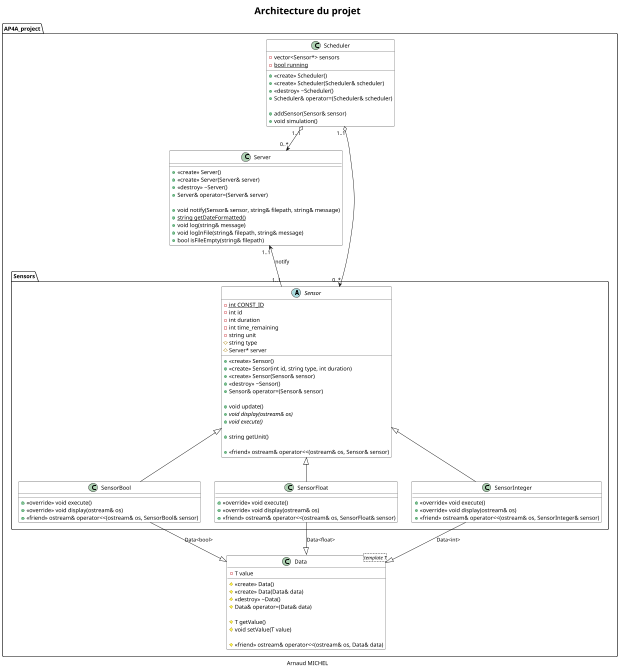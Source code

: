 @startuml

scale 0.39725

skinparam title {
    FontSize 24
}

skinparam class {
    BackgroundColor White
    ArrowColor Black
    BorderColor Black
    FontColor Black
}



title Architecture du projet

package AP4A_project{
    class Server{
        + <<create>> Server()
        + <<create>> Server(Server& server)
        + <<destroy>> ~Server()
        + Server& operator=(Server& server)

        + void notify(Sensor& sensor, string& filepath, string& message)
        + {static} string getDateFormatted()
        + void log(string& message)
        + void logInFile(string& filepath, string& message)
        + bool isFileEmpty(string& filepath)
    }

    class Scheduler{
        - vector<Sensor*> sensors
        - {static} bool running

        + <<create>> Scheduler()
        + <<create>> Scheduler(Scheduler& scheduler)
        + <<destroy>> ~Scheduler()
        + Scheduler& operator=(Scheduler& scheduler)

        + addSensor(Sensor& sensor)
        + void simulation()
    }

    Scheduler "1..1" o--> "0..*" Server

    package Sensors{
        abstract class Sensor{
            - {static} int CONST_ID
            - int id
            - int duration
            - int time_remaining
            - string unit
            # string type
            # Server* server


            + <<create>> Sensor()
            + <<create>> Sensor(int id, string type, int duration)
            + <<create>> Sensor(Sensor& sensor)
            + <<destroy>> ~Sensor()
            + Sensor& operator=(Sensor& sensor)

            + void update()
            + {abstract} void display(ostream& os)
            + {abstract} void execute()

            + string getUnit()

            + <<friend>> ostream& operator<<(ostream& os, Sensor& sensor)
        }

        Server "1..1" <-- "1..1" Sensor: notify

        class SensorBool{
            + <<override>> void execute()
            + <<override>> void display(ostream& os)
            + <<friend>> ostream& operator<<(ostream& os, SensorBool& sensor)
        }

        class SensorFloat{
            + <<override>> void execute()
            + <<override>> void display(ostream& os)
            + <<friend>> ostream& operator<<(ostream& os, SensorFloat& sensor)
        }

        class SensorInteger{
            + <<override>> void execute()
            + <<override>> void display(ostream& os)
            + <<friend>> ostream& operator<<(ostream& os, SensorInteger& sensor)
        }

        Sensor <|-- SensorBool
        Sensor <|-- SensorFloat
        Sensor <|-- SensorInteger

        Scheduler "1..1" o--> "0..*" Sensor
    }

    class Data<template T>{
        - T value

        # <<create>> Data()
        # <<create>> Data(Data& data)
        # <<destroy>> ~Data()
        # Data& operator=(Data& data)

        # T getValue()
        # void setValue(T value)

        # <<friend>> ostream& operator<<(ostream& os, Data& data)
    }

    SensorBool --|> Data: Data<bool>
    SensorFloat --|> Data: Data<float>
    SensorInteger --|> Data: Data<int>
}


caption Arnaud MICHEL

@enduml